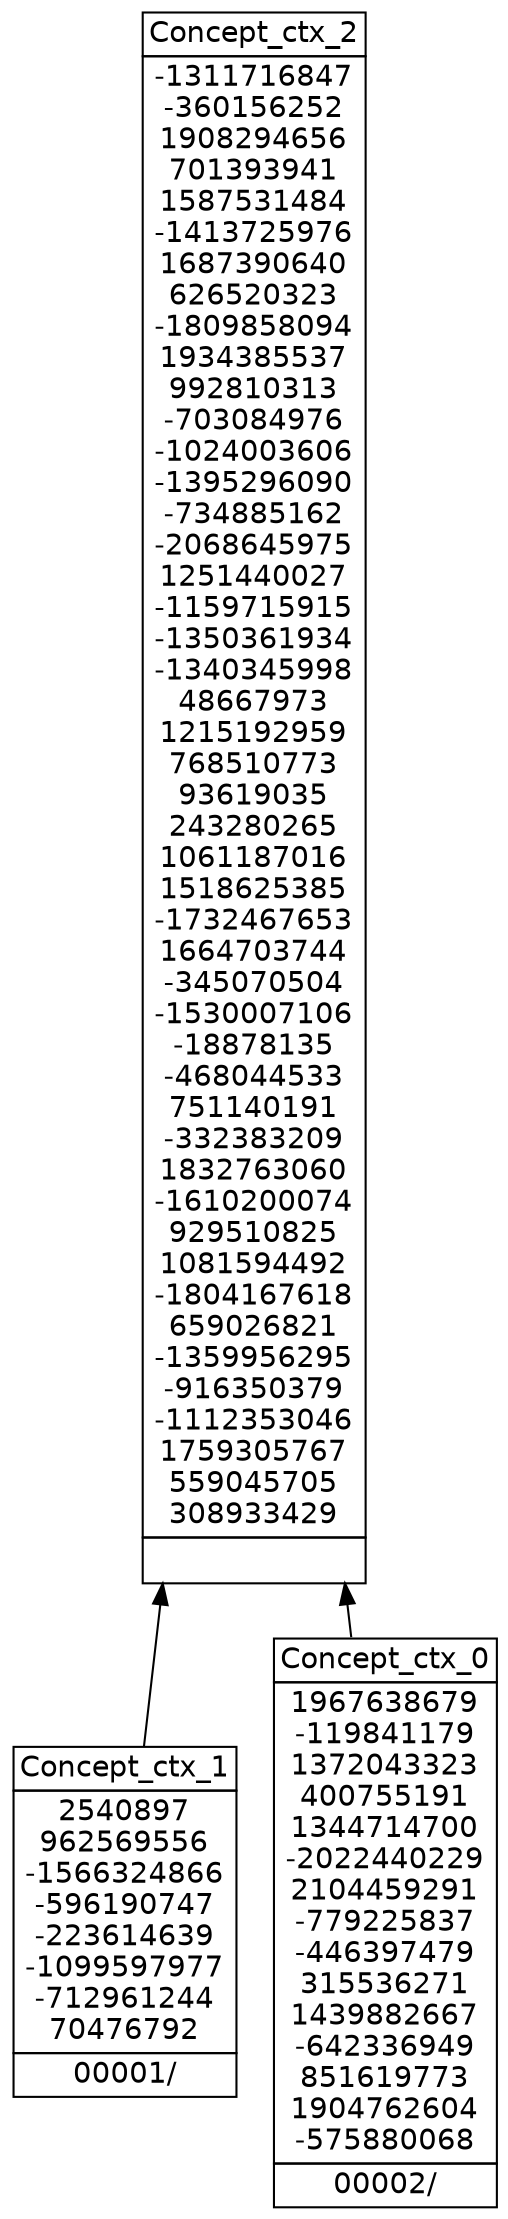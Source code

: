 digraph G { 
	rankdir=BT;
	margin=0;
	node [margin="0.03,0.03",fontname="DejaVu Sans"];
	ranksep=0.3;
	nodesep=0.2;
//graph[label="name:ctx,concept number:3,object number:2,attribute number:70"
1 [shape=none,label=<<table border="0" cellborder="1" cellspacing="0" port="p"><tr><td>Concept_ctx_1</td></tr><tr><td>2540897<br/>962569556<br/>-1566324866<br/>-596190747<br/>-223614639<br/>-1099597977<br/>-712961244<br/>70476792<br/></td></tr><tr><td>00001/<br/></td></tr></table>>];
2 [shape=none,label=<<table border="0" cellborder="1" cellspacing="0" port="p"><tr><td>Concept_ctx_0</td></tr><tr><td>1967638679<br/>-119841179<br/>1372043323<br/>400755191<br/>1344714700<br/>-2022440229<br/>2104459291<br/>-779225837<br/>-446397479<br/>315536271<br/>1439882667<br/>-642336949<br/>851619773<br/>1904762604<br/>-575880068<br/></td></tr><tr><td>00002/<br/></td></tr></table>>];
0 [shape=none,label=<<table border="0" cellborder="1" cellspacing="0" port="p"><tr><td>Concept_ctx_2</td></tr><tr><td>-1311716847<br/>-360156252<br/>1908294656<br/>701393941<br/>1587531484<br/>-1413725976<br/>1687390640<br/>626520323<br/>-1809858094<br/>1934385537<br/>992810313<br/>-703084976<br/>-1024003606<br/>-1395296090<br/>-734885162<br/>-2068645975<br/>1251440027<br/>-1159715915<br/>-1350361934<br/>-1340345998<br/>48667973<br/>1215192959<br/>768510773<br/>93619035<br/>243280265<br/>1061187016<br/>1518625385<br/>-1732467653<br/>1664703744<br/>-345070504<br/>-1530007106<br/>-18878135<br/>-468044533<br/>751140191<br/>-332383209<br/>1832763060<br/>-1610200074<br/>929510825<br/>1081594492<br/>-1804167618<br/>659026821<br/>-1359956295<br/>-916350379<br/>-1112353046<br/>1759305767<br/>559045705<br/>308933429<br/></td></tr><tr><td><br/></td></tr></table>>];
	2:p -> 0:p
	1:p -> 0:p
}